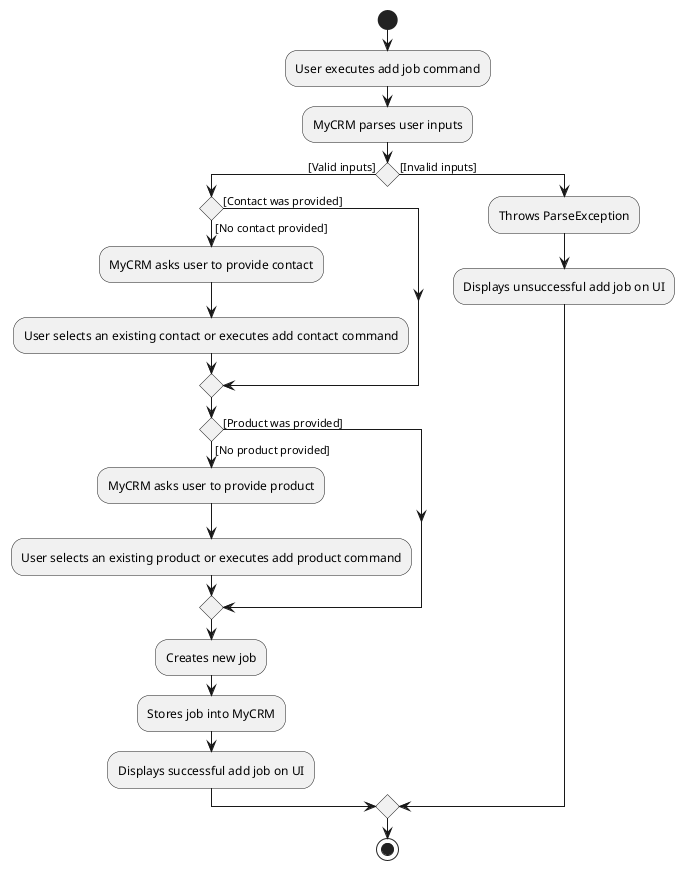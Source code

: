 @startuml
start
:User executes add job command;
:MyCRM parses user inputs;
if () then ([Valid inputs])
    if () then ([Contact was provided])
    else ([No contact provided])
        :MyCRM asks user to provide contact;
        :User selects an existing contact or executes add contact command;
    endif
    if () then ([Product was provided])
    else ([No product provided])
            :MyCRM asks user to provide product;
            :User selects an existing product or executes add product command;
    endif
    :Creates new job;
    :Stores job into MyCRM;
    :Displays successful add job on UI;
else ([Invalid inputs])
    :Throws ParseException;
    :Displays unsuccessful add job on UI;
endif
stop

@enduml